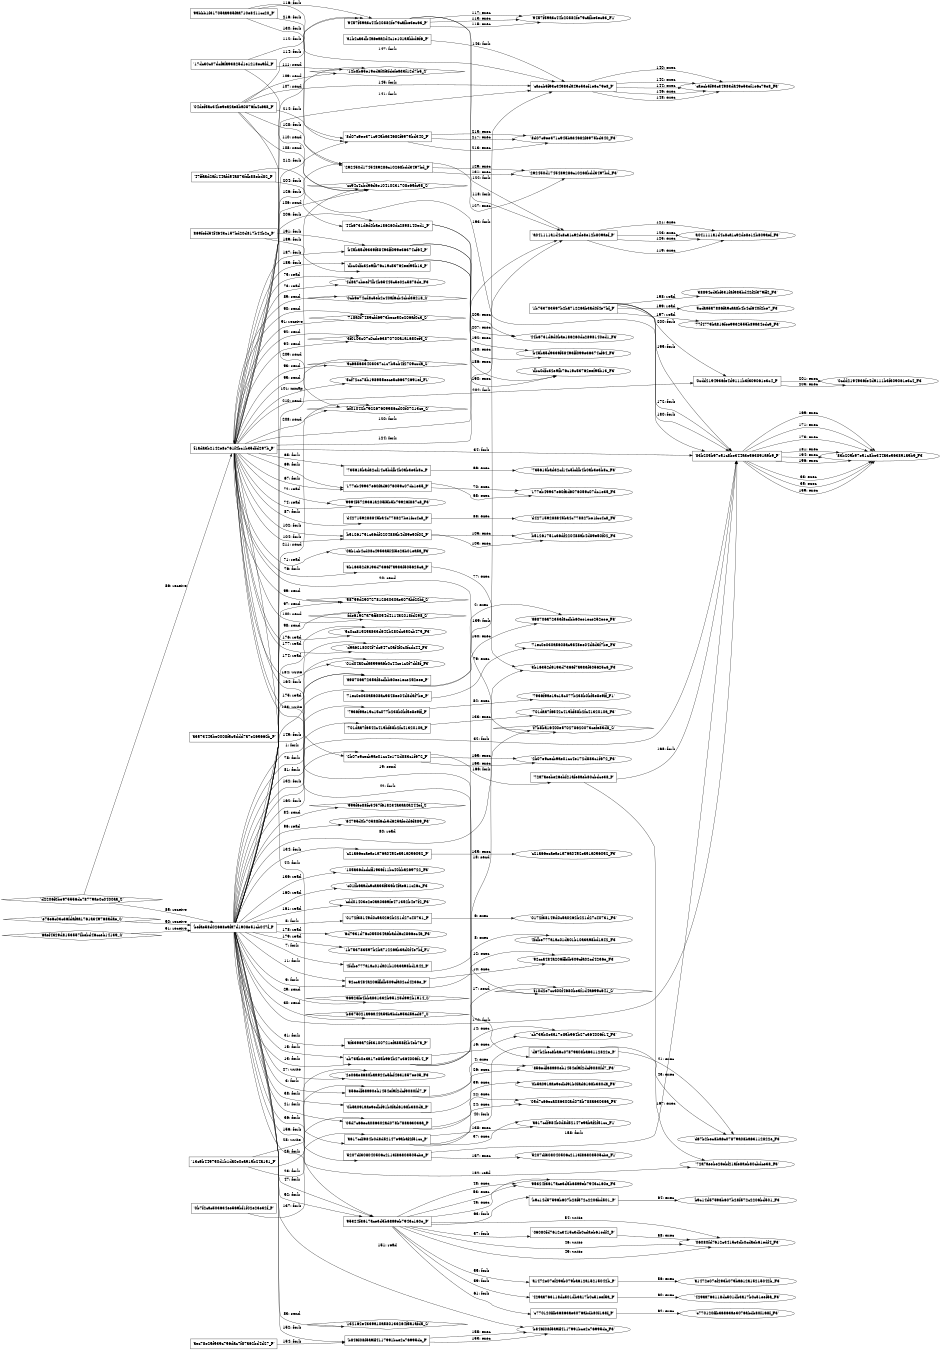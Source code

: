 digraph "D:\Learning\Paper\apt\基于CTI的攻击预警\Dataset\攻击图\ASGfromALLCTI\Microsoft Patch Tuesday - September 2017.dot" {
rankdir="LR"
size="9"
fixedsize="false"
splines="true"
nodesep=0.3
ranksep=0
fontsize=10
overlap="scalexy"
engine= "neato"
	"'befae58d02668e9fa7d1908e51cb047f_P'" [node_type=Process shape=box]
	"'a98706a72353f8cdbb60ee1ece252eee_P'" [node_type=Process shape=box]
	"'befae58d02668e9fa7d1908e51cb047f_P'" -> "'a98706a72353f8cdbb60ee1ece252eee_P'" [label="1: fork"]
	"'a98706a72353f8cdbb60ee1ece252eee_P'" [node_type=Process shape=box]
	"'a98706a72353f8cdbb60ee1ece252eee_F3'" [node_type=File shape=ellipse]
	"'a98706a72353f8cdbb60ee1ece252eee_P'" -> "'a98706a72353f8cdbb60ee1ece252eee_F3'" [label="2: exec"]
	"'befae58d02668e9fa7d1908e51cb047f_P'" [node_type=Process shape=box]
	"'856edf68a90eb1454ef9f2dcf9080fd7_P'" [node_type=Process shape=box]
	"'befae58d02668e9fa7d1908e51cb047f_P'" -> "'856edf68a90eb1454ef9f2dcf9080fd7_P'" [label="3: fork"]
	"'856edf68a90eb1454ef9f2dcf9080fd7_P'" [node_type=Process shape=box]
	"'856edf68a90eb1454ef9f2dcf9080fd7_F3'" [node_type=File shape=ellipse]
	"'856edf68a90eb1454ef9f2dcf9080fd7_P'" -> "'856edf68a90eb1454ef9f2dcf9080fd7_F3'" [label="4: exec"]
	"'befae58d02668e9fa7d1908e51cb047f_P'" [node_type=Process shape=box]
	"'0172f38149d0c5a0262b221d27c40731_P'" [node_type=Process shape=box]
	"'befae58d02668e9fa7d1908e51cb047f_P'" -> "'0172f38149d0c5a0262b221d27c40731_P'" [label="5: fork"]
	"'0172f38149d0c5a0262b221d27c40731_P'" [node_type=Process shape=box]
	"'0172f38149d0c5a0262b221d27c40731_F3'" [node_type=File shape=ellipse]
	"'0172f38149d0c5a0262b221d27c40731_P'" -> "'0172f38149d0c5a0262b221d27c40731_F3'" [label="6: exec"]
	"'befae58d02668e9fa7d1908e51cb047f_P'" [node_type=Process shape=box]
	"'4fdbe777a1ac01da01b10a3a98bd1a42_P'" [node_type=Process shape=box]
	"'befae58d02668e9fa7d1908e51cb047f_P'" -> "'4fdbe777a1ac01da01b10a3a98bd1a42_P'" [label="7: fork"]
	"'4fdbe777a1ac01da01b10a3a98bd1a42_P'" [node_type=Process shape=box]
	"'4fdbe777a1ac01da01b10a3a98bd1a42_F3'" [node_type=File shape=ellipse]
	"'4fdbe777a1ac01da01b10a3a98bd1a42_P'" -> "'4fdbe777a1ac01da01b10a3a98bd1a42_F3'" [label="8: exec"]
	"'befae58d02668e9fa7d1908e51cb047f_P'" [node_type=Process shape=box]
	"'92cca484a206ffbfb509cfa02cd4236e_P'" [node_type=Process shape=box]
	"'befae58d02668e9fa7d1908e51cb047f_P'" -> "'92cca484a206ffbfb509cfa02cd4236e_P'" [label="9: fork"]
	"'92cca484a206ffbfb509cfa02cd4236e_P'" [node_type=Process shape=box]
	"'92cca484a206ffbfb509cfa02cd4236e_F3'" [node_type=File shape=ellipse]
	"'92cca484a206ffbfb509cfa02cd4236e_P'" -> "'92cca484a206ffbfb509cfa02cd4236e_F3'" [label="10: exec"]
	"'befae58d02668e9fa7d1908e51cb047f_P'" [node_type=Process shape=box]
	"'92cca484a206ffbfb509cfa02cd4236e_P'" [node_type=Process shape=box]
	"'befae58d02668e9fa7d1908e51cb047f_P'" -> "'92cca484a206ffbfb509cfa02cd4236e_P'" [label="11: fork"]
	"'92cca484a206ffbfb509cfa02cd4236e_P'" [node_type=Process shape=box]
	"'92cca484a206ffbfb509cfa02cd4236e_F3'" [node_type=File shape=ellipse]
	"'92cca484a206ffbfb509cfa02cd4236e_P'" -> "'92cca484a206ffbfb509cfa02cd4236e_F3'" [label="12: exec"]
	"'befae58d02668e9fa7d1908e51cb047f_P'" [node_type=Process shape=box]
	"'cb735b0e3a17e85b964b27c364006f14_P'" [node_type=Process shape=box]
	"'befae58d02668e9fa7d1908e51cb047f_P'" -> "'cb735b0e3a17e85b964b27c364006f14_P'" [label="13: fork"]
	"'cb735b0e3a17e85b964b27c364006f14_P'" [node_type=Process shape=box]
	"'cb735b0e3a17e85b964b27c364006f14_F3'" [node_type=File shape=ellipse]
	"'cb735b0e3a17e85b964b27c364006f14_P'" -> "'cb735b0e3a17e85b964b27c364006f14_F3'" [label="14: exec"]
	"'befae58d02668e9fa7d1908e51cb047f_P'" [node_type=Process shape=box]
	"'cb735b0e3a17e85b964b27c364006f14_P'" [node_type=Process shape=box]
	"'befae58d02668e9fa7d1908e51cb047f_P'" -> "'cb735b0e3a17e85b964b27c364006f14_P'" [label="15: fork"]
	"'cb735b0e3a17e85b964b27c364006f14_P'" [node_type=Process shape=box]
	"'cb735b0e3a17e85b964b27c364006f14_F3'" [node_type=File shape=ellipse]
	"'cb735b0e3a17e85b964b27c364006f14_P'" -> "'cb735b0e3a17e85b964b27c364006f14_F3'" [label="16: exec"]
	"'f10d2e7cc300f4680be3f1d4a699c641_S'" [node_type=Socket shape=diamond]
	"'cb735b0e3a17e85b964b27c364006f14_P'" [node_type=Process shape=box]
	"'cb735b0e3a17e85b964b27c364006f14_P'" -> "'f10d2e7cc300f4680be3f1d4a699c641_S'" [label="17: send"]
	"'f7b8ba16400e570278620073cefe83d8_S'" [node_type=Socket shape=diamond]
	"'cb735b0e3a17e85b964b27c364006f14_P'" [node_type=Process shape=box]
	"'cb735b0e3a17e85b964b27c364006f14_P'" -> "'f7b8ba16400e570278620073cefe83d8_S'" [label="18: send"]
	"'f10d2e7cc300f4680be3f1d4a699c641_S'" [node_type=Socket shape=diamond]
	"'f1ada3b2142e8e761f4bc1b35dfd297b_P'" [node_type=Process shape=box]
	"'f1ada3b2142e8e761f4bc1b35dfd297b_P'" -> "'f10d2e7cc300f4680be3f1d4a699c641_S'" [label="19: send"]
	"'f7b8ba16400e570278620073cefe83d8_S'" [node_type=Socket shape=diamond]
	"'f1ada3b2142e8e761f4bc1b35dfd297b_P'" [node_type=Process shape=box]
	"'f1ada3b2142e8e761f4bc1b35dfd297b_P'" -> "'f7b8ba16400e570278620073cefe83d8_S'" [label="20: send"]
	"'befae58d02668e9fa7d1908e51cb047f_P'" [node_type=Process shape=box]
	"'05d7c66eca086302ad078b788a63036a_P'" [node_type=Process shape=box]
	"'befae58d02668e9fa7d1908e51cb047f_P'" -> "'05d7c66eca086302ad078b788a63036a_P'" [label="21: fork"]
	"'05d7c66eca086302ad078b788a63036a_P'" [node_type=Process shape=box]
	"'05d7c66eca086302ad078b788a63036a_F3'" [node_type=File shape=ellipse]
	"'05d7c66eca086302ad078b788a63036a_P'" -> "'05d7c66eca086302ad078b788a63036a_F3'" [label="22: exec"]
	"'13c9b449750d1b1da0e0ea915b24a151_P'" [node_type=Process shape=box]
	"'05d7c66eca086302ad078b788a63036a_P'" [node_type=Process shape=box]
	"'13c9b449750d1b1da0e0ea915b24a151_P'" -> "'05d7c66eca086302ad078b788a63036a_P'" [label="23: fork"]
	"'05d7c66eca086302ad078b788a63036a_P'" [node_type=Process shape=box]
	"'05d7c66eca086302ad078b788a63036a_F3'" [node_type=File shape=ellipse]
	"'05d7c66eca086302ad078b788a63036a_P'" -> "'05d7c66eca086302ad078b788a63036a_F3'" [label="24: exec"]
	"'13c9b449750d1b1da0e0ea915b24a151_P'" [node_type=Process shape=box]
	"'856edf68a90eb1454ef9f2dcf9080fd7_P'" [node_type=Process shape=box]
	"'13c9b449750d1b1da0e0ea915b24a151_P'" -> "'856edf68a90eb1454ef9f2dcf9080fd7_P'" [label="25: fork"]
	"'856edf68a90eb1454ef9f2dcf9080fd7_P'" [node_type=Process shape=box]
	"'856edf68a90eb1454ef9f2dcf9080fd7_F3'" [node_type=File shape=ellipse]
	"'856edf68a90eb1454ef9f2dcf9080fd7_P'" -> "'856edf68a90eb1454ef9f2dcf9080fd7_F3'" [label="26: exec"]
	"'2e06ae8680baa924c5fcf4631857ee05_F3'" [node_type=file shape=ellipse]
	"'befae58d02668e9fa7d1908e51cb047f_P'" [node_type=Process shape=box]
	"'befae58d02668e9fa7d1908e51cb047f_P'" -> "'2e06ae8680baa924c5fcf4631857ee05_F3'" [label="27: write"]
	"'2e06ae8680baa924c5fcf4631857ee05_F3'" [node_type=file shape=ellipse]
	"'13c9b449750d1b1da0e0ea915b24a151_P'" [node_type=Process shape=box]
	"'13c9b449750d1b1da0e0ea915b24a151_P'" -> "'2e06ae8680baa924c5fcf4631857ee05_F3'" [label="28: write"]
	"'96923fe4bba831332b95125d992b1914_S'" [node_type=Socket shape=diamond]
	"'befae58d02668e9fa7d1908e51cb047f_P'" [node_type=Process shape=box]
	"'befae58d02668e9fa7d1908e51cb047f_P'" -> "'96923fe4bba831332b95125d992b1914_S'" [label="29: send"]
	"'b8375021a96a44a59b9bdc953d5acd87_S'" [node_type=Socket shape=diamond]
	"'befae58d02668e9fa7d1908e51cb047f_P'" [node_type=Process shape=box]
	"'befae58d02668e9fa7d1908e51cb047f_P'" -> "'b8375021a96a44a59b9bdc953d5acd87_S'" [label="30: send"]
	"'befae58d02668e9fa7d1908e51cb047f_P'" [node_type=Process shape=box]
	"'af3396a72f33100721efa858f2b4eb7a_P'" [node_type=Process shape=box]
	"'befae58d02668e9fa7d1908e51cb047f_P'" -> "'af3396a72f33100721efa858f2b4eb7a_P'" [label="31: fork"]
	"'befae58d02668e9fa7d1908e51cb047f_P'" [node_type=Process shape=box]
	"'83b205b97e51c8be344a3e563891a9b9_P'" [node_type=Process shape=box]
	"'befae58d02668e9fa7d1908e51cb047f_P'" -> "'83b205b97e51c8be344a3e563891a9b9_P'" [label="32: fork"]
	"'83b205b97e51c8be344a3e563891a9b9_P'" [node_type=Process shape=box]
	"'83b205b97e51c8be344a3e563891a9b9_F3'" [node_type=File shape=ellipse]
	"'83b205b97e51c8be344a3e563891a9b9_P'" -> "'83b205b97e51c8be344a3e563891a9b9_F3'" [label="33: exec"]
	"'f1ada3b2142e8e761f4bc1b35dfd297b_P'" [node_type=Process shape=box]
	"'83b205b97e51c8be344a3e563891a9b9_P'" [node_type=Process shape=box]
	"'f1ada3b2142e8e761f4bc1b35dfd297b_P'" -> "'83b205b97e51c8be344a3e563891a9b9_P'" [label="34: fork"]
	"'83b205b97e51c8be344a3e563891a9b9_P'" [node_type=Process shape=box]
	"'83b205b97e51c8be344a3e563891a9b9_F3'" [node_type=File shape=ellipse]
	"'83b205b97e51c8be344a3e563891a9b9_P'" -> "'83b205b97e51c8be344a3e563891a9b9_F3'" [label="35: exec"]
	"'befae58d02668e9fa7d1908e51cb047f_P'" [node_type=Process shape=box]
	"'a617cdf984b0d8d52147e9abaf2f51cc_P'" [node_type=Process shape=box]
	"'befae58d02668e9fa7d1908e51cb047f_P'" -> "'a617cdf984b0d8d52147e9abaf2f51cc_P'" [label="36: fork"]
	"'a617cdf984b0d8d52147e9abaf2f51cc_P'" [node_type=Process shape=box]
	"'a617cdf984b0d8d52147e9abaf2f51cc_F1'" [node_type=File shape=ellipse]
	"'a617cdf984b0d8d52147e9abaf2f51cc_P'" -> "'a617cdf984b0d8d52147e9abaf2f51cc_F1'" [label="37: exec"]
	"'befae58d02668e9fa7d1908e51cb047f_P'" [node_type=Process shape=box]
	"'0b5a091aae9edbf91b0fad6168b380da_P'" [node_type=Process shape=box]
	"'befae58d02668e9fa7d1908e51cb047f_P'" -> "'0b5a091aae9edbf91b0fad6168b380da_P'" [label="38: fork"]
	"'0b5a091aae9edbf91b0fad6168b380da_P'" [node_type=Process shape=box]
	"'0b5a091aae9edbf91b0fad6168b380da_F3'" [node_type=File shape=ellipse]
	"'0b5a091aae9edbf91b0fad6168b380da_P'" -> "'0b5a091aae9edbf91b0fad6168b380da_F3'" [label="39: exec"]
	"'a617cdf984b0d8d52147e9abaf2f51cc_P'" [node_type=Process shape=box]
	"'d67b2bec8ba6c07879a08ba63112822e_P'" [node_type=Process shape=box]
	"'a617cdf984b0d8d52147e9abaf2f51cc_P'" -> "'d67b2bec8ba6c07879a08ba63112822e_P'" [label="40: fork"]
	"'d67b2bec8ba6c07879a08ba63112822e_P'" [node_type=Process shape=box]
	"'d67b2bec8ba6c07879a08ba63112822e_F3'" [node_type=File shape=ellipse]
	"'d67b2bec8ba6c07879a08ba63112822e_P'" -> "'d67b2bec8ba6c07879a08ba63112822e_F3'" [label="41: exec"]
	"'f1ada3b2142e8e761f4bc1b35dfd297b_P'" [node_type=Process shape=box]
	"'d67b2bec8ba6c07879a08ba63112822e_P'" [node_type=Process shape=box]
	"'f1ada3b2142e8e761f4bc1b35dfd297b_P'" -> "'d67b2bec8ba6c07879a08ba63112822e_P'" [label="42: fork"]
	"'d67b2bec8ba6c07879a08ba63112822e_P'" [node_type=Process shape=box]
	"'d67b2bec8ba6c07879a08ba63112822e_F3'" [node_type=File shape=ellipse]
	"'d67b2bec8ba6c07879a08ba63112822e_P'" -> "'d67b2bec8ba6c07879a08ba63112822e_F3'" [label="43: exec"]
	"'f1ada3b2142e8e761f4bc1b35dfd297b_P'" [node_type=Process shape=box]
	"'95324f3617ace3d5b68a9eb7943c160e_P'" [node_type=Process shape=box]
	"'f1ada3b2142e8e761f4bc1b35dfd297b_P'" -> "'95324f3617ace3d5b68a9eb7943c160e_P'" [label="44: fork"]
	"'95324f3617ace3d5b68a9eb7943c160e_P'" [node_type=Process shape=box]
	"'95324f3617ace3d5b68a9eb7943c160e_F3'" [node_type=File shape=ellipse]
	"'95324f3617ace3d5b68a9eb7943c160e_P'" -> "'95324f3617ace3d5b68a9eb7943c160e_F3'" [label="45: exec"]
	"'06080fd7612c3415c3db0cdaeb61edf4_F3'" [node_type=file shape=ellipse]
	"'95324f3617ace3d5b68a9eb7943c160e_P'" [node_type=Process shape=box]
	"'95324f3617ace3d5b68a9eb7943c160e_P'" -> "'06080fd7612c3415c3db0cdaeb61edf4_F3'" [label="46: write"]
	"'befae58d02668e9fa7d1908e51cb047f_P'" [node_type=Process shape=box]
	"'95324f3617ace3d5b68a9eb7943c160e_P'" [node_type=Process shape=box]
	"'befae58d02668e9fa7d1908e51cb047f_P'" -> "'95324f3617ace3d5b68a9eb7943c160e_P'" [label="47: fork"]
	"'95324f3617ace3d5b68a9eb7943c160e_P'" [node_type=Process shape=box]
	"'95324f3617ace3d5b68a9eb7943c160e_F3'" [node_type=File shape=ellipse]
	"'95324f3617ace3d5b68a9eb7943c160e_P'" -> "'95324f3617ace3d5b68a9eb7943c160e_F3'" [label="48: exec"]
	"'06080fd7612c3415c3db0cdaeb61edf4_F3'" [node_type=file shape=ellipse]
	"'95324f3617ace3d5b68a9eb7943c160e_P'" [node_type=Process shape=box]
	"'95324f3617ace3d5b68a9eb7943c160e_P'" -> "'06080fd7612c3415c3db0cdaeb61edf4_F3'" [label="49: write"]
	"'befae58d02668e9fa7d1908e51cb047f_P'" [node_type=Process shape=box]
	"'e76e6c03c36fdafaa1761a349768adae_S'" [node_type=Socket shape=diamond]
	"'e76e6c03c36fdafaa1761a349768adae_S'" -> "'befae58d02668e9fa7d1908e51cb047f_P'" [label="50: receive"]
	"'befae58d02668e9fa7d1908e51cb047f_P'" [node_type=Process shape=box]
	"'6aef4329d8153557fbebd46cceb14139_S'" [node_type=Socket shape=diamond]
	"'6aef4329d8153557fbebd46cceb14139_S'" -> "'befae58d02668e9fa7d1908e51cb047f_P'" [label="51: receive"]
	"'befae58d02668e9fa7d1908e51cb047f_P'" [node_type=Process shape=box]
	"'95324f3617ace3d5b68a9eb7943c160e_P'" [node_type=Process shape=box]
	"'befae58d02668e9fa7d1908e51cb047f_P'" -> "'95324f3617ace3d5b68a9eb7943c160e_P'" [label="52: fork"]
	"'95324f3617ace3d5b68a9eb7943c160e_P'" [node_type=Process shape=box]
	"'95324f3617ace3d5b68a9eb7943c160e_F3'" [node_type=File shape=ellipse]
	"'95324f3617ace3d5b68a9eb7943c160e_P'" -> "'95324f3617ace3d5b68a9eb7943c160e_F3'" [label="53: exec"]
	"'06080fd7612c3415c3db0cdaeb61edf4_F3'" [node_type=file shape=ellipse]
	"'95324f3617ace3d5b68a9eb7943c160e_P'" [node_type=Process shape=box]
	"'95324f3617ace3d5b68a9eb7943c160e_P'" -> "'06080fd7612c3415c3db0cdaeb61edf4_F3'" [label="54: write"]
	"'95324f3617ace3d5b68a9eb7943c160e_P'" [node_type=Process shape=box]
	"'a1472e07ef293b079ba612a15215042b_P'" [node_type=Process shape=box]
	"'95324f3617ace3d5b68a9eb7943c160e_P'" -> "'a1472e07ef293b079ba612a15215042b_P'" [label="55: fork"]
	"'a1472e07ef293b079ba612a15215042b_P'" [node_type=Process shape=box]
	"'a1472e07ef293b079ba612a15215042b_F3'" [node_type=File shape=ellipse]
	"'a1472e07ef293b079ba612a15215042b_P'" -> "'a1472e07ef293b079ba612a15215042b_F3'" [label="56: exec"]
	"'95324f3617ace3d5b68a9eb7943c160e_P'" [node_type=Process shape=box]
	"'06080fd7612c3415c3db0cdaeb61edf4_P'" [node_type=Process shape=box]
	"'95324f3617ace3d5b68a9eb7943c160e_P'" -> "'06080fd7612c3415c3db0cdaeb61edf4_P'" [label="57: fork"]
	"'06080fd7612c3415c3db0cdaeb61edf4_P'" [node_type=Process shape=box]
	"'06080fd7612c3415c3db0cdaeb61edf4_F3'" [node_type=File shape=ellipse]
	"'06080fd7612c3415c3db0cdaeb61edf4_P'" -> "'06080fd7612c3415c3db0cdaeb61edf4_F3'" [label="58: exec"]
	"'95324f3617ace3d5b68a9eb7943c160e_P'" [node_type=Process shape=box]
	"'429aa763118dc501db3a17b0c51eef5a_P'" [node_type=Process shape=box]
	"'95324f3617ace3d5b68a9eb7943c160e_P'" -> "'429aa763118dc501db3a17b0c51eef5a_P'" [label="59: fork"]
	"'429aa763118dc501db3a17b0c51eef5a_P'" [node_type=Process shape=box]
	"'429aa763118dc501db3a17b0c51eef5a_F3'" [node_type=File shape=ellipse]
	"'429aa763118dc501db3a17b0c51eef5a_P'" -> "'429aa763118dc501db3a17b0c51eef5a_F3'" [label="60: exec"]
	"'95324f3617ace3d5b68a9eb7943c160e_P'" [node_type=Process shape=box]
	"'c770120ffb36863ae3076abdb80f168f_P'" [node_type=Process shape=box]
	"'95324f3617ace3d5b68a9eb7943c160e_P'" -> "'c770120ffb36863ae3076abdb80f168f_P'" [label="61: fork"]
	"'c770120ffb36863ae3076abdb80f168f_P'" [node_type=Process shape=box]
	"'c770120ffb36863ae3076abdb80f168f_F3'" [node_type=File shape=ellipse]
	"'c770120ffb36863ae3076abdb80f168f_P'" -> "'c770120ffb36863ae3076abdb80f168f_F3'" [label="62: exec"]
	"'95324f3617ace3d5b68a9eb7943c160e_P'" [node_type=Process shape=box]
	"'b9c14d57596b607b28f572c2206bd501_P'" [node_type=Process shape=box]
	"'95324f3617ace3d5b68a9eb7943c160e_P'" -> "'b9c14d57596b607b28f572c2206bd501_P'" [label="63: fork"]
	"'b9c14d57596b607b28f572c2206bd501_P'" [node_type=Process shape=box]
	"'b9c14d57596b607b28f572c2206bd501_F3'" [node_type=File shape=ellipse]
	"'b9c14d57596b607b28f572c2206bd501_P'" -> "'b9c14d57596b607b28f572c2206bd501_F3'" [label="64: exec"]
	"'f1ada3b2142e8e761f4bc1b35dfd297b_P'" [node_type=Process shape=box]
	"'735615bad32cf14c5bdfb4b0ab3e3b8c_P'" [node_type=Process shape=box]
	"'f1ada3b2142e8e761f4bc1b35dfd297b_P'" -> "'735615bad32cf14c5bdfb4b0ab3e3b8c_P'" [label="65: fork"]
	"'735615bad32cf14c5bdfb4b0ab3e3b8c_P'" [node_type=Process shape=box]
	"'735615bad32cf14c5bdfb4b0ab3e3b8c_F3'" [node_type=File shape=ellipse]
	"'735615bad32cf14c5bdfb4b0ab3e3b8c_P'" -> "'735615bad32cf14c5bdfb4b0ab3e3b8c_F3'" [label="66: exec"]
	"'f1ada3b2142e8e761f4bc1b35dfd297b_P'" [node_type=Process shape=box]
	"'177eb49937e60fad6076059c07dc1e35_P'" [node_type=Process shape=box]
	"'f1ada3b2142e8e761f4bc1b35dfd297b_P'" -> "'177eb49937e60fad6076059c07dc1e35_P'" [label="67: fork"]
	"'177eb49937e60fad6076059c07dc1e35_P'" [node_type=Process shape=box]
	"'177eb49937e60fad6076059c07dc1e35_F3'" [node_type=File shape=ellipse]
	"'177eb49937e60fad6076059c07dc1e35_P'" -> "'177eb49937e60fad6076059c07dc1e35_F3'" [label="68: exec"]
	"'f1ada3b2142e8e761f4bc1b35dfd297b_P'" [node_type=Process shape=box]
	"'177eb49937e60fad6076059c07dc1e35_P'" [node_type=Process shape=box]
	"'f1ada3b2142e8e761f4bc1b35dfd297b_P'" -> "'177eb49937e60fad6076059c07dc1e35_P'" [label="69: fork"]
	"'177eb49937e60fad6076059c07dc1e35_P'" [node_type=Process shape=box]
	"'177eb49937e60fad6076059c07dc1e35_F3'" [node_type=File shape=ellipse]
	"'177eb49937e60fad6076059c07dc1e35_P'" -> "'177eb49937e60fad6076059c07dc1e35_F3'" [label="70: exec"]
	"'0ab1cb4cd08c4953a5f4f5e26b01ea5a_F3'" [node_type=file shape=ellipse]
	"'f1ada3b2142e8e761f4bc1b35dfd297b_P'" [node_type=Process shape=box]
	"'f1ada3b2142e8e761f4bc1b35dfd297b_P'" -> "'0ab1cb4cd08c4953a5f4f5e26b01ea5a_F3'" [label="71: read"]
	"'9994f5729361a205f5b5b79926f887c8_F3'" [node_type=file shape=ellipse]
	"'f1ada3b2142e8e761f4bc1b35dfd297b_P'" [node_type=Process shape=box]
	"'f1ada3b2142e8e761f4bc1b35dfd297b_P'" -> "'9994f5729361a205f5b5b79926f887c8_F3'" [label="72: read"]
	"'4d8a7cbeef7fb4b65445c5e02c5878de_F3'" [node_type=file shape=ellipse]
	"'f1ada3b2142e8e761f4bc1b35dfd297b_P'" [node_type=Process shape=box]
	"'f1ada3b2142e8e761f4bc1b35dfd297b_P'" -> "'4d8a7cbeef7fb4b65445c5e02c5878de_F3'" [label="73: read"]
	"'9994f5729361a205f5b5b79926f887c8_F3'" [node_type=file shape=ellipse]
	"'f1ada3b2142e8e761f4bc1b35dfd297b_P'" [node_type=Process shape=box]
	"'f1ada3b2142e8e761f4bc1b35dfd297b_P'" -> "'9994f5729361a205f5b5b79926f887c8_F3'" [label="74: read"]
	"'4d8a7cbeef7fb4b65445c5e02c5878de_F3'" [node_type=file shape=ellipse]
	"'f1ada3b2142e8e761f4bc1b35dfd297b_P'" [node_type=Process shape=box]
	"'f1ada3b2142e8e761f4bc1b35dfd297b_P'" -> "'4d8a7cbeef7fb4b65445c5e02c5878de_F3'" [label="75: read"]
	"'f1ada3b2142e8e761f4bc1b35dfd297b_P'" [node_type=Process shape=box]
	"'3b16352d9193d7366f7a983f505625c6_P'" [node_type=Process shape=box]
	"'f1ada3b2142e8e761f4bc1b35dfd297b_P'" -> "'3b16352d9193d7366f7a983f505625c6_P'" [label="76: fork"]
	"'3b16352d9193d7366f7a983f505625c6_P'" [node_type=Process shape=box]
	"'3b16352d9193d7366f7a983f505625c6_F3'" [node_type=File shape=ellipse]
	"'3b16352d9193d7366f7a983f505625c6_P'" -> "'3b16352d9193d7366f7a983f505625c6_F3'" [label="77: exec"]
	"'befae58d02668e9fa7d1908e51cb047f_P'" [node_type=Process shape=box]
	"'71ec0e030a5608ac9848ee04d8d3f7be_P'" [node_type=Process shape=box]
	"'befae58d02668e9fa7d1908e51cb047f_P'" -> "'71ec0e030a5608ac9848ee04d8d3f7be_P'" [label="78: fork"]
	"'71ec0e030a5608ac9848ee04d8d3f7be_P'" [node_type=Process shape=box]
	"'71ec0e030a5608ac9848ee04d8d3f7be_F3'" [node_type=File shape=ellipse]
	"'71ec0e030a5608ac9848ee04d8d3f7be_P'" -> "'71ec0e030a5608ac9848ee04d8d3f7be_F3'" [label="79: exec"]
	"'3b16352d9193d7366f7a983f505625c6_F3'" [node_type=file shape=ellipse]
	"'befae58d02668e9fa7d1908e51cb047f_P'" [node_type=Process shape=box]
	"'befae58d02668e9fa7d1908e51cb047f_P'" -> "'3b16352d9193d7366f7a983f505625c6_F3'" [label="80: read"]
	"'befae58d02668e9fa7d1908e51cb047f_P'" [node_type=Process shape=box]
	"'7936f9ae19c15c077b238b0bf5e8e9ff_P'" [node_type=Process shape=box]
	"'befae58d02668e9fa7d1908e51cb047f_P'" -> "'7936f9ae19c15c077b238b0bf5e8e9ff_P'" [label="81: fork"]
	"'7936f9ae19c15c077b238b0bf5e8e9ff_P'" [node_type=Process shape=box]
	"'7936f9ae19c15c077b238b0bf5e8e9ff_F1'" [node_type=File shape=ellipse]
	"'7936f9ae19c15c077b238b0bf5e8e9ff_P'" -> "'7936f9ae19c15c077b238b0bf5e8e9ff_F1'" [label="82: exec"]
	"'132162e4339a10a580133264f5a1afd5_S'" [node_type=Socket shape=diamond]
	"'befae58d02668e9fa7d1908e51cb047f_P'" [node_type=Process shape=box]
	"'befae58d02668e9fa7d1908e51cb047f_P'" -> "'132162e4339a10a580133264f5a1afd5_S'" [label="83: send"]
	"'999f6e88fc5457f618234a3aa0a244ef_S'" [node_type=Socket shape=diamond]
	"'befae58d02668e9fa7d1908e51cb047f_P'" [node_type=Process shape=box]
	"'befae58d02668e9fa7d1908e51cb047f_P'" -> "'999f6e88fc5457f618234a3aa0a244ef_S'" [label="84: send"]
	"'befae58d02668e9fa7d1908e51cb047f_P'" [node_type=Process shape=box]
	"'d2206f0be975556dc78779ae0c0400aa_S'" [node_type=Socket shape=diamond]
	"'d2206f0be975556dc78779ae0c0400aa_S'" -> "'befae58d02668e9fa7d1908e51cb047f_P'" [label="85: receive"]
	"'f1ada3b2142e8e761f4bc1b35dfd297b_P'" [node_type=Process shape=box]
	"'d2206f0be975556dc78779ae0c0400aa_S'" [node_type=Socket shape=diamond]
	"'d2206f0be975556dc78779ae0c0400aa_S'" -> "'f1ada3b2142e8e761f4bc1b35dfd297b_P'" [label="86: receive"]
	"'f1ada3b2142e8e761f4bc1b35dfd297b_P'" [node_type=Process shape=box]
	"'d427159288845ba4c778827be1fcc4c8_P'" [node_type=Process shape=box]
	"'f1ada3b2142e8e761f4bc1b35dfd297b_P'" -> "'d427159288845ba4c778827be1fcc4c8_P'" [label="87: fork"]
	"'d427159288845ba4c778827be1fcc4c8_P'" [node_type=Process shape=box]
	"'d427159288845ba4c778827be1fcc4c8_F3'" [node_type=File shape=ellipse]
	"'d427159288845ba4c778827be1fcc4c8_P'" -> "'d427159288845ba4c778827be1fcc4c8_F3'" [label="88: exec"]
	"'0cb6e74cd8c5eb2c40af6cb4cbd36218_S'" [node_type=Socket shape=diamond]
	"'f1ada3b2142e8e761f4bc1b35dfd297b_P'" [node_type=Process shape=box]
	"'f1ada3b2142e8e761f4bc1b35dfd297b_P'" -> "'0cb6e74cd8c5eb2c40af6cb4cbd36218_S'" [label="89: send"]
	"'718a0f7489cfd6973bece50e206af0c3_S'" [node_type=Socket shape=diamond]
	"'f1ada3b2142e8e761f4bc1b35dfd297b_P'" [node_type=Process shape=box]
	"'f1ada3b2142e8e761f4bc1b35dfd297b_P'" -> "'718a0f7489cfd6973bece50e206af0c3_S'" [label="90: send"]
	"'718a0f7489cfd6973bece50e206af0c3_S'" -> "'f1ada3b2142e8e761f4bc1b35dfd297b_P'" [label="91: receive"]
	"'3f0103c07c0cde63870700a1a1680ef3_S'" [node_type=Socket shape=diamond]
	"'f1ada3b2142e8e761f4bc1b35dfd297b_P'" [node_type=Process shape=box]
	"'f1ada3b2142e8e761f4bc1b35dfd297b_P'" -> "'3f0103c07c0cde63870700a1a1680ef3_S'" [label="92: send"]
	"'9c668683408037c1c7b5cb4f2709ccda_S'" [node_type=Socket shape=diamond]
	"'f1ada3b2142e8e761f4bc1b35dfd297b_P'" [node_type=Process shape=box]
	"'f1ada3b2142e8e761f4bc1b35dfd297b_P'" -> "'9c668683408037c1c7b5cb4f2709ccda_S'" [label="93: send"]
	"'3f0103c07c0cde63870700a1a1680ef3_S'" [node_type=Socket shape=diamond]
	"'f1ada3b2142e8e761f4bc1b35dfd297b_P'" [node_type=Process shape=box]
	"'f1ada3b2142e8e761f4bc1b35dfd297b_P'" -> "'3f0103c07c0cde63870700a1a1680ef3_S'" [label="94: send"]
	"'9c668683408037c1c7b5cb4f2709ccda_S'" [node_type=Socket shape=diamond]
	"'f1ada3b2142e8e761f4bc1b35dfd297b_P'" [node_type=Process shape=box]
	"'f1ada3b2142e8e761f4bc1b35dfd297b_P'" -> "'9c668683408037c1c7b5cb4f2709ccda_S'" [label="95: send"]
	"'64795d0b70588f6cb5d625afedd6f889_F3'" [node_type=file shape=ellipse]
	"'befae58d02668e9fa7d1908e51cb047f_P'" [node_type=Process shape=box]
	"'befae58d02668e9fa7d1908e51cb047f_P'" -> "'64795d0b70588f6cb5d625afedd6f889_F3'" [label="96: read"]
	"'58759d29072781283030ae307abf20bf_S'" [node_type=Socket shape=diamond]
	"'befae58d02668e9fa7d1908e51cb047f_P'" [node_type=Process shape=box]
	"'befae58d02668e9fa7d1908e51cb047f_P'" -> "'58759d29072781283030ae307abf20bf_S'" [label="97: send"]
	"'fde61927a75ff8054d411432018fd298_S'" [node_type=Socket shape=diamond]
	"'befae58d02668e9fa7d1908e51cb047f_P'" [node_type=Process shape=box]
	"'befae58d02668e9fa7d1908e51cb047f_P'" -> "'fde61927a75ff8054d411432018fd298_S'" [label="98: send"]
	"'58759d29072781283030ae307abf20bf_S'" [node_type=Socket shape=diamond]
	"'f1ada3b2142e8e761f4bc1b35dfd297b_P'" [node_type=Process shape=box]
	"'f1ada3b2142e8e761f4bc1b35dfd297b_P'" -> "'58759d29072781283030ae307abf20bf_S'" [label="99: send"]
	"'fde61927a75ff8054d411432018fd298_S'" [node_type=Socket shape=diamond]
	"'f1ada3b2142e8e761f4bc1b35dfd297b_P'" [node_type=Process shape=box]
	"'f1ada3b2142e8e761f4bc1b35dfd297b_P'" -> "'fde61927a75ff8054d411432018fd298_S'" [label="100: send"]
	"'5cf72cc78b198955eece5c66372691ef_F1'" [node_type=file shape=ellipse]
	"'f1ada3b2142e8e761f4bc1b35dfd297b_P'" [node_type=Process shape=box]
	"'f1ada3b2142e8e761f4bc1b35dfd297b_P'" -> "'5cf72cc78b198955eece5c66372691ef_F1'" [label="101: mmap"]
	"'f1ada3b2142e8e761f4bc1b35dfd297b_P'" [node_type=Process shape=box]
	"'b51261751c36df220488ab4d89e50f02_P'" [node_type=Process shape=box]
	"'f1ada3b2142e8e761f4bc1b35dfd297b_P'" -> "'b51261751c36df220488ab4d89e50f02_P'" [label="102: fork"]
	"'b51261751c36df220488ab4d89e50f02_P'" [node_type=Process shape=box]
	"'b51261751c36df220488ab4d89e50f02_F3'" [node_type=File shape=ellipse]
	"'b51261751c36df220488ab4d89e50f02_P'" -> "'b51261751c36df220488ab4d89e50f02_F3'" [label="103: exec"]
	"'f1ada3b2142e8e761f4bc1b35dfd297b_P'" [node_type=Process shape=box]
	"'b51261751c36df220488ab4d89e50f02_P'" [node_type=Process shape=box]
	"'f1ada3b2142e8e761f4bc1b35dfd297b_P'" -> "'b51261751c36df220488ab4d89e50f02_P'" [label="104: fork"]
	"'b51261751c36df220488ab4d89e50f02_P'" [node_type=Process shape=box]
	"'b51261751c36df220488ab4d89e50f02_F3'" [node_type=File shape=ellipse]
	"'b51261751c36df220488ab4d89e50f02_P'" -> "'b51261751c36df220488ab4d89e50f02_F3'" [label="105: exec"]
	"'cc94c4cbd96d6e10410231708e65fc98_S'" [node_type=Socket shape=diamond]
	"'f1ada3b2142e8e761f4bc1b35dfd297b_P'" [node_type=Process shape=box]
	"'f1ada3b2142e8e761f4bc1b35dfd297b_P'" -> "'cc94c4cbd96d6e10410231708e65fc98_S'" [label="106: send"]
	"'12b8b65e19ed6f0f3fdefea33f12d7b5_S'" [node_type=Socket shape=diamond]
	"'f1ada3b2142e8e761f4bc1b35dfd297b_P'" [node_type=Process shape=box]
	"'f1ada3b2142e8e761f4bc1b35dfd297b_P'" -> "'12b8b65e19ed6f0f3fdefea33f12d7b5_S'" [label="107: send"]
	"'cc94c4cbd96d6e10410231708e65fc98_S'" [node_type=Socket shape=diamond]
	"'04def5ac34be9ea2ae8ba0876fc4c6a8_P'" [node_type=Process shape=box]
	"'04def5ac34be9ea2ae8ba0876fc4c6a8_P'" -> "'cc94c4cbd96d6e10410231708e65fc98_S'" [label="108: send"]
	"'12b8b65e19ed6f0f3fdefea33f12d7b5_S'" [node_type=Socket shape=diamond]
	"'04def5ac34be9ea2ae8ba0876fc4c6a8_P'" [node_type=Process shape=box]
	"'04def5ac34be9ea2ae8ba0876fc4c6a8_P'" -> "'12b8b65e19ed6f0f3fdefea33f12d7b5_S'" [label="109: send"]
	"'cc94c4cbd96d6e10410231708e65fc98_S'" [node_type=Socket shape=diamond]
	"'17dc30c07dcf6fa93825d1e1218ec9fd_P'" [node_type=Process shape=box]
	"'17dc30c07dcf6fa93825d1e1218ec9fd_P'" -> "'cc94c4cbd96d6e10410231708e65fc98_S'" [label="110: send"]
	"'12b8b65e19ed6f0f3fdefea33f12d7b5_S'" [node_type=Socket shape=diamond]
	"'17dc30c07dcf6fa93825d1e1218ec9fd_P'" [node_type=Process shape=box]
	"'17dc30c07dcf6fa93825d1e1218ec9fd_P'" -> "'12b8b65e19ed6f0f3fdefea33f12d7b5_S'" [label="111: send"]
	"'17dc30c07dcf6fa93825d1e1218ec9fd_P'" [node_type=Process shape=box]
	"'9457f59a3c44b20882fe79cafbe3ec63_P'" [node_type=Process shape=box]
	"'17dc30c07dcf6fa93825d1e1218ec9fd_P'" -> "'9457f59a3c44b20882fe79cafbe3ec63_P'" [label="112: fork"]
	"'9457f59a3c44b20882fe79cafbe3ec63_P'" [node_type=Process shape=box]
	"'9457f59a3c44b20882fe79cafbe3ec63_F1'" [node_type=File shape=ellipse]
	"'9457f59a3c44b20882fe79cafbe3ec63_P'" -> "'9457f59a3c44b20882fe79cafbe3ec63_F1'" [label="113: exec"]
	"'04def5ac34be9ea2ae8ba0876fc4c6a8_P'" [node_type=Process shape=box]
	"'9457f59a3c44b20882fe79cafbe3ec63_P'" [node_type=Process shape=box]
	"'04def5ac34be9ea2ae8ba0876fc4c6a8_P'" -> "'9457f59a3c44b20882fe79cafbe3ec63_P'" [label="114: fork"]
	"'9457f59a3c44b20882fe79cafbe3ec63_P'" [node_type=Process shape=box]
	"'9457f59a3c44b20882fe79cafbe3ec63_F1'" [node_type=File shape=ellipse]
	"'9457f59a3c44b20882fe79cafbe3ec63_P'" -> "'9457f59a3c44b20882fe79cafbe3ec63_F1'" [label="115: exec"]
	"'99bbb1f31705aa985faa710e8411cc20_P'" [node_type=Process shape=box]
	"'9457f59a3c44b20882fe79cafbe3ec63_P'" [node_type=Process shape=box]
	"'99bbb1f31705aa985faa710e8411cc20_P'" -> "'9457f59a3c44b20882fe79cafbe3ec63_P'" [label="116: fork"]
	"'9457f59a3c44b20882fe79cafbe3ec63_P'" [node_type=Process shape=box]
	"'9457f59a3c44b20882fe79cafbe3ec63_F1'" [node_type=File shape=ellipse]
	"'9457f59a3c44b20882fe79cafbe3ec63_P'" -> "'9457f59a3c44b20882fe79cafbe3ec63_F1'" [label="117: exec"]
	"'9457f59a3c44b20882fe79cafbe3ec63_P'" [node_type=Process shape=box]
	"'a041111a1d4c8ca1c92de8e12b809aef_P'" [node_type=Process shape=box]
	"'9457f59a3c44b20882fe79cafbe3ec63_P'" -> "'a041111a1d4c8ca1c92de8e12b809aef_P'" [label="118: fork"]
	"'a041111a1d4c8ca1c92de8e12b809aef_P'" [node_type=Process shape=box]
	"'a041111a1d4c8ca1c92de8e12b809aef_F3'" [node_type=File shape=ellipse]
	"'a041111a1d4c8ca1c92de8e12b809aef_P'" -> "'a041111a1d4c8ca1c92de8e12b809aef_F3'" [label="119: exec"]
	"'f1ada3b2142e8e761f4bc1b35dfd297b_P'" [node_type=Process shape=box]
	"'a041111a1d4c8ca1c92de8e12b809aef_P'" [node_type=Process shape=box]
	"'f1ada3b2142e8e761f4bc1b35dfd297b_P'" -> "'a041111a1d4c8ca1c92de8e12b809aef_P'" [label="120: fork"]
	"'a041111a1d4c8ca1c92de8e12b809aef_P'" [node_type=Process shape=box]
	"'a041111a1d4c8ca1c92de8e12b809aef_F3'" [node_type=File shape=ellipse]
	"'a041111a1d4c8ca1c92de8e12b809aef_P'" -> "'a041111a1d4c8ca1c92de8e12b809aef_F3'" [label="121: exec"]
	"'9457f59a3c44b20882fe79cafbe3ec63_P'" [node_type=Process shape=box]
	"'a041111a1d4c8ca1c92de8e12b809aef_P'" [node_type=Process shape=box]
	"'9457f59a3c44b20882fe79cafbe3ec63_P'" -> "'a041111a1d4c8ca1c92de8e12b809aef_P'" [label="122: fork"]
	"'a041111a1d4c8ca1c92de8e12b809aef_P'" [node_type=Process shape=box]
	"'a041111a1d4c8ca1c92de8e12b809aef_F3'" [node_type=File shape=ellipse]
	"'a041111a1d4c8ca1c92de8e12b809aef_P'" -> "'a041111a1d4c8ca1c92de8e12b809aef_F3'" [label="123: exec"]
	"'f1ada3b2142e8e761f4bc1b35dfd297b_P'" [node_type=Process shape=box]
	"'a041111a1d4c8ca1c92de8e12b809aef_P'" [node_type=Process shape=box]
	"'f1ada3b2142e8e761f4bc1b35dfd297b_P'" -> "'a041111a1d4c8ca1c92de8e12b809aef_P'" [label="124: fork"]
	"'a041111a1d4c8ca1c92de8e12b809aef_P'" [node_type=Process shape=box]
	"'a041111a1d4c8ca1c92de8e12b809aef_F3'" [node_type=File shape=ellipse]
	"'a041111a1d4c8ca1c92de8e12b809aef_P'" -> "'a041111a1d4c8ca1c92de8e12b809aef_F3'" [label="125: exec"]
	"'f1ada3b2142e8e761f4bc1b35dfd297b_P'" [node_type=Process shape=box]
	"'292450d1745489286c10268bdd3497bd_P'" [node_type=Process shape=box]
	"'f1ada3b2142e8e761f4bc1b35dfd297b_P'" -> "'292450d1745489286c10268bdd3497bd_P'" [label="126: fork"]
	"'292450d1745489286c10268bdd3497bd_P'" [node_type=Process shape=box]
	"'292450d1745489286c10268bdd3497bd_F3'" [node_type=File shape=ellipse]
	"'292450d1745489286c10268bdd3497bd_P'" -> "'292450d1745489286c10268bdd3497bd_F3'" [label="127: exec"]
	"'04def5ac34be9ea2ae8ba0876fc4c6a8_P'" [node_type=Process shape=box]
	"'292450d1745489286c10268bdd3497bd_P'" [node_type=Process shape=box]
	"'04def5ac34be9ea2ae8ba0876fc4c6a8_P'" -> "'292450d1745489286c10268bdd3497bd_P'" [label="128: fork"]
	"'292450d1745489286c10268bdd3497bd_P'" [node_type=Process shape=box]
	"'292450d1745489286c10268bdd3497bd_F3'" [node_type=File shape=ellipse]
	"'292450d1745489286c10268bdd3497bd_P'" -> "'292450d1745489286c10268bdd3497bd_F3'" [label="129: exec"]
	"'99bbb1f31705aa985faa710e8411cc20_P'" [node_type=Process shape=box]
	"'292450d1745489286c10268bdd3497bd_P'" [node_type=Process shape=box]
	"'99bbb1f31705aa985faa710e8411cc20_P'" -> "'292450d1745489286c10268bdd3497bd_P'" [label="130: fork"]
	"'292450d1745489286c10268bdd3497bd_P'" [node_type=Process shape=box]
	"'292450d1745489286c10268bdd3497bd_F3'" [node_type=File shape=ellipse]
	"'292450d1745489286c10268bdd3497bd_P'" -> "'292450d1745489286c10268bdd3497bd_F3'" [label="131: exec"]
	"'befae58d02668e9fa7d1908e51cb047f_P'" [node_type=Process shape=box]
	"'701daa7f6542c419bf88b2fc4132010a_P'" [node_type=Process shape=box]
	"'befae58d02668e9fa7d1908e51cb047f_P'" -> "'701daa7f6542c419bf88b2fc4132010a_P'" [label="132: fork"]
	"'701daa7f6542c419bf88b2fc4132010a_P'" [node_type=Process shape=box]
	"'701daa7f6542c419bf88b2fc4132010a_F3'" [node_type=File shape=ellipse]
	"'701daa7f6542c419bf88b2fc4132010a_P'" -> "'701daa7f6542c419bf88b2fc4132010a_F3'" [label="133: exec"]
	"'befae58d02668e9fa7d1908e51cb047f_P'" [node_type=Process shape=box]
	"'c21a66ecaeae1a76a0452ea51a056052_P'" [node_type=Process shape=box]
	"'befae58d02668e9fa7d1908e51cb047f_P'" -> "'c21a66ecaeae1a76a0452ea51a056052_P'" [label="134: fork"]
	"'c21a66ecaeae1a76a0452ea51a056052_P'" [node_type=Process shape=box]
	"'c21a66ecaeae1a76a0452ea51a056052_F3'" [node_type=File shape=ellipse]
	"'c21a66ecaeae1a76a0452ea51a056052_P'" -> "'c21a66ecaeae1a76a0452ea51a056052_F3'" [label="135: exec"]
	"'105a36dcdcff1936f11bc40bba269722_F3'" [node_type=file shape=ellipse]
	"'befae58d02668e9fa7d1908e51cb047f_P'" [node_type=Process shape=box]
	"'befae58d02668e9fa7d1908e51cb047f_P'" -> "'105a36dcdcff1936f11bc40bba269722_F3'" [label="136: read"]
	"'0b7f2cac503634ee569bf1f02e23e32f_P'" [node_type=Process shape=box]
	"'a617cdf984b0d8d52147e9abaf2f51cc_P'" [node_type=Process shape=box]
	"'0b7f2cac503634ee569bf1f02e23e32f_P'" -> "'a617cdf984b0d8d52147e9abaf2f51cc_P'" [label="137: fork"]
	"'a617cdf984b0d8d52147e9abaf2f51cc_P'" [node_type=Process shape=box]
	"'a617cdf984b0d8d52147e9abaf2f51cc_F1'" [node_type=File shape=ellipse]
	"'a617cdf984b0d8d52147e9abaf2f51cc_P'" -> "'a617cdf984b0d8d52147e9abaf2f51cc_F1'" [label="138: exec"]
	"'a617cdf984b0d8d52147e9abaf2f51cc_P'" [node_type=Process shape=box]
	"'caecb5f93c34983da49e53ef1e6c79e8_P'" [node_type=Process shape=box]
	"'a617cdf984b0d8d52147e9abaf2f51cc_P'" -> "'caecb5f93c34983da49e53ef1e6c79e8_P'" [label="139: fork"]
	"'caecb5f93c34983da49e53ef1e6c79e8_P'" [node_type=Process shape=box]
	"'caecb5f93c34983da49e53ef1e6c79e8_F3'" [node_type=File shape=ellipse]
	"'caecb5f93c34983da49e53ef1e6c79e8_P'" -> "'caecb5f93c34983da49e53ef1e6c79e8_F3'" [label="140: exec"]
	"'f1ada3b2142e8e761f4bc1b35dfd297b_P'" [node_type=Process shape=box]
	"'caecb5f93c34983da49e53ef1e6c79e8_P'" [node_type=Process shape=box]
	"'f1ada3b2142e8e761f4bc1b35dfd297b_P'" -> "'caecb5f93c34983da49e53ef1e6c79e8_P'" [label="141: fork"]
	"'caecb5f93c34983da49e53ef1e6c79e8_P'" [node_type=Process shape=box]
	"'caecb5f93c34983da49e53ef1e6c79e8_F3'" [node_type=File shape=ellipse]
	"'caecb5f93c34983da49e53ef1e6c79e8_P'" -> "'caecb5f93c34983da49e53ef1e6c79e8_F3'" [label="142: exec"]
	"'a1b2ca3db4a6eaa2d4c1e101a5bbd6f6_P'" [node_type=Process shape=box]
	"'caecb5f93c34983da49e53ef1e6c79e8_P'" [node_type=Process shape=box]
	"'a1b2ca3db4a6eaa2d4c1e101a5bbd6f6_P'" -> "'caecb5f93c34983da49e53ef1e6c79e8_P'" [label="143: fork"]
	"'caecb5f93c34983da49e53ef1e6c79e8_P'" [node_type=Process shape=box]
	"'caecb5f93c34983da49e53ef1e6c79e8_F3'" [node_type=File shape=ellipse]
	"'caecb5f93c34983da49e53ef1e6c79e8_P'" -> "'caecb5f93c34983da49e53ef1e6c79e8_F3'" [label="144: exec"]
	"'04def5ac34be9ea2ae8ba0876fc4c6a8_P'" [node_type=Process shape=box]
	"'caecb5f93c34983da49e53ef1e6c79e8_P'" [node_type=Process shape=box]
	"'04def5ac34be9ea2ae8ba0876fc4c6a8_P'" -> "'caecb5f93c34983da49e53ef1e6c79e8_P'" [label="145: fork"]
	"'caecb5f93c34983da49e53ef1e6c79e8_P'" [node_type=Process shape=box]
	"'caecb5f93c34983da49e53ef1e6c79e8_F3'" [node_type=File shape=ellipse]
	"'caecb5f93c34983da49e53ef1e6c79e8_P'" -> "'caecb5f93c34983da49e53ef1e6c79e8_F3'" [label="146: exec"]
	"'99bbb1f31705aa985faa710e8411cc20_P'" [node_type=Process shape=box]
	"'caecb5f93c34983da49e53ef1e6c79e8_P'" [node_type=Process shape=box]
	"'99bbb1f31705aa985faa710e8411cc20_P'" -> "'caecb5f93c34983da49e53ef1e6c79e8_P'" [label="147: fork"]
	"'caecb5f93c34983da49e53ef1e6c79e8_P'" [node_type=Process shape=box]
	"'caecb5f93c34983da49e53ef1e6c79e8_F3'" [node_type=File shape=ellipse]
	"'caecb5f93c34983da49e53ef1e6c79e8_P'" -> "'caecb5f93c34983da49e53ef1e6c79e8_F3'" [label="148: exec"]
	"'a3573445be0008f5c5ddd7a7e265660b_P'" [node_type=Process shape=box]
	"'a98706a72353f8cdbb60ee1ece252eee_P'" [node_type=Process shape=box]
	"'a3573445be0008f5c5ddd7a7e265660b_P'" -> "'a98706a72353f8cdbb60ee1ece252eee_P'" [label="149: fork"]
	"'a98706a72353f8cdbb60ee1ece252eee_P'" [node_type=Process shape=box]
	"'a98706a72353f8cdbb60ee1ece252eee_F3'" [node_type=File shape=ellipse]
	"'a98706a72353f8cdbb60ee1ece252eee_P'" -> "'a98706a72353f8cdbb60ee1ece252eee_F3'" [label="150: exec"]
	"'b846f08f5a9ff4117991bce2c76995dc_F3'" [node_type=file shape=ellipse]
	"'befae58d02668e9fa7d1908e51cb047f_P'" [node_type=Process shape=box]
	"'befae58d02668e9fa7d1908e51cb047f_P'" -> "'b846f08f5a9ff4117991bce2c76995dc_F3'" [label="151: read"]
	"'befae58d02668e9fa7d1908e51cb047f_P'" [node_type=Process shape=box]
	"'b846f08f5a9ff4117991bce2c76995dc_P'" [node_type=Process shape=box]
	"'befae58d02668e9fa7d1908e51cb047f_P'" -> "'b846f08f5a9ff4117991bce2c76995dc_P'" [label="152: fork"]
	"'b846f08f5a9ff4117991bce2c76995dc_P'" [node_type=Process shape=box]
	"'b846f08f5a9ff4117991bce2c76995dc_F3'" [node_type=File shape=ellipse]
	"'b846f08f5a9ff4117991bce2c76995dc_P'" -> "'b846f08f5a9ff4117991bce2c76995dc_F3'" [label="153: exec"]
	"'aec78e25f539c756dac7f87a62bd4d27_P'" [node_type=Process shape=box]
	"'b846f08f5a9ff4117991bce2c76995dc_P'" [node_type=Process shape=box]
	"'aec78e25f539c756dac7f87a62bd4d27_P'" -> "'b846f08f5a9ff4117991bce2c76995dc_P'" [label="154: fork"]
	"'b846f08f5a9ff4117991bce2c76995dc_P'" [node_type=Process shape=box]
	"'b846f08f5a9ff4117991bce2c76995dc_F3'" [node_type=File shape=ellipse]
	"'b846f08f5a9ff4117991bce2c76995dc_P'" -> "'b846f08f5a9ff4117991bce2c76995dc_F3'" [label="155: exec"]
	"'befae58d02668e9fa7d1908e51cb047f_P'" [node_type=Process shape=box]
	"'5207df308040506c2113f86808505cbe_P'" [node_type=Process shape=box]
	"'befae58d02668e9fa7d1908e51cb047f_P'" -> "'5207df308040506c2113f86808505cbe_P'" [label="156: fork"]
	"'5207df308040506c2113f86808505cbe_P'" [node_type=Process shape=box]
	"'5207df308040506c2113f86808505cbe_F1'" [node_type=File shape=ellipse]
	"'5207df308040506c2113f86808505cbe_P'" -> "'5207df308040506c2113f86808505cbe_F1'" [label="157: exec"]
	"'5207df308040506c2113f86808505cbe_P'" [node_type=Process shape=box]
	"'83b205b97e51c8be344a3e563891a9b9_P'" [node_type=Process shape=box]
	"'5207df308040506c2113f86808505cbe_P'" -> "'83b205b97e51c8be344a3e563891a9b9_P'" [label="158: fork"]
	"'83b205b97e51c8be344a3e563891a9b9_P'" [node_type=Process shape=box]
	"'83b205b97e51c8be344a3e563891a9b9_F3'" [node_type=File shape=ellipse]
	"'83b205b97e51c8be344a3e563891a9b9_P'" -> "'83b205b97e51c8be344a3e563891a9b9_F3'" [label="159: exec"]
	"'c01fb6aadc9caa33f536b4fae611c26c_F3'" [node_type=file shape=ellipse]
	"'befae58d02668e9fa7d1908e51cb047f_P'" [node_type=Process shape=box]
	"'befae58d02668e9fa7d1908e51cb047f_P'" -> "'c01fb6aadc9caa33f536b4fae611c26c_F3'" [label="160: read"]
	"'cdd01403e2e0aa0369fe471352b4e7f2_F3'" [node_type=file shape=ellipse]
	"'befae58d02668e9fa7d1908e51cb047f_P'" [node_type=Process shape=box]
	"'befae58d02668e9fa7d1908e51cb047f_P'" -> "'cdd01403e2e0aa0369fe471352b4e7f2_F3'" [label="161: read"]
	"'befae58d02668e9fa7d1908e51cb047f_P'" [node_type=Process shape=box]
	"'2b07e9cecb9ae01cc4e172d883c1f672_P'" [node_type=Process shape=box]
	"'befae58d02668e9fa7d1908e51cb047f_P'" -> "'2b07e9cecb9ae01cc4e172d883c1f672_P'" [label="162: fork"]
	"'2b07e9cecb9ae01cc4e172d883c1f672_P'" [node_type=Process shape=box]
	"'2b07e9cecb9ae01cc4e172d883c1f672_F3'" [node_type=File shape=ellipse]
	"'2b07e9cecb9ae01cc4e172d883c1f672_P'" -> "'2b07e9cecb9ae01cc4e172d883c1f672_F3'" [label="163: exec"]
	"'f1ada3b2142e8e761f4bc1b35dfd297b_P'" [node_type=Process shape=box]
	"'2b07e9cecb9ae01cc4e172d883c1f672_P'" [node_type=Process shape=box]
	"'f1ada3b2142e8e761f4bc1b35dfd297b_P'" -> "'2b07e9cecb9ae01cc4e172d883c1f672_P'" [label="164: fork"]
	"'2b07e9cecb9ae01cc4e172d883c1f672_P'" [node_type=Process shape=box]
	"'2b07e9cecb9ae01cc4e172d883c1f672_F3'" [node_type=File shape=ellipse]
	"'2b07e9cecb9ae01cc4e172d883c1f672_P'" -> "'2b07e9cecb9ae01cc4e172d883c1f672_F3'" [label="165: exec"]
	"'2b07e9cecb9ae01cc4e172d883c1f672_P'" [node_type=Process shape=box]
	"'72a7aeebe26ebf21afe8aeb80cbdce38_P'" [node_type=Process shape=box]
	"'2b07e9cecb9ae01cc4e172d883c1f672_P'" -> "'72a7aeebe26ebf21afe8aeb80cbdce38_P'" [label="166: fork"]
	"'72a7aeebe26ebf21afe8aeb80cbdce38_P'" [node_type=Process shape=box]
	"'72a7aeebe26ebf21afe8aeb80cbdce38_F3'" [node_type=File shape=ellipse]
	"'72a7aeebe26ebf21afe8aeb80cbdce38_P'" -> "'72a7aeebe26ebf21afe8aeb80cbdce38_F3'" [label="167: exec"]
	"'72a7aeebe26ebf21afe8aeb80cbdce38_P'" [node_type=Process shape=box]
	"'83b205b97e51c8be344a3e563891a9b9_P'" [node_type=Process shape=box]
	"'72a7aeebe26ebf21afe8aeb80cbdce38_P'" -> "'83b205b97e51c8be344a3e563891a9b9_P'" [label="168: fork"]
	"'83b205b97e51c8be344a3e563891a9b9_P'" [node_type=Process shape=box]
	"'83b205b97e51c8be344a3e563891a9b9_F3'" [node_type=File shape=ellipse]
	"'83b205b97e51c8be344a3e563891a9b9_P'" -> "'83b205b97e51c8be344a3e563891a9b9_F3'" [label="169: exec"]
	"'befae58d02668e9fa7d1908e51cb047f_P'" [node_type=Process shape=box]
	"'83b205b97e51c8be344a3e563891a9b9_P'" [node_type=Process shape=box]
	"'befae58d02668e9fa7d1908e51cb047f_P'" -> "'83b205b97e51c8be344a3e563891a9b9_P'" [label="170: fork"]
	"'83b205b97e51c8be344a3e563891a9b9_P'" [node_type=Process shape=box]
	"'83b205b97e51c8be344a3e563891a9b9_F3'" [node_type=File shape=ellipse]
	"'83b205b97e51c8be344a3e563891a9b9_P'" -> "'83b205b97e51c8be344a3e563891a9b9_F3'" [label="171: exec"]
	"'1b753783597b2ba71226ab3ad0f4e7bf_P'" [node_type=Process shape=box]
	"'83b205b97e51c8be344a3e563891a9b9_P'" [node_type=Process shape=box]
	"'1b753783597b2ba71226ab3ad0f4e7bf_P'" -> "'83b205b97e51c8be344a3e563891a9b9_P'" [label="172: fork"]
	"'83b205b97e51c8be344a3e563891a9b9_P'" [node_type=Process shape=box]
	"'83b205b97e51c8be344a3e563891a9b9_F3'" [node_type=File shape=ellipse]
	"'83b205b97e51c8be344a3e563891a9b9_P'" -> "'83b205b97e51c8be344a3e563891a9b9_F3'" [label="173: exec"]
	"'5c0cc81525a833d642b280dc350cb475_F3'" [node_type=file shape=ellipse]
	"'befae58d02668e9fa7d1908e51cb047f_P'" [node_type=Process shape=box]
	"'befae58d02668e9fa7d1908e51cb047f_P'" -> "'5c0cc81525a833d642b280dc350cb475_F3'" [label="174: read"]
	"'d9a6218004f7dc947c0af4f0c0fcdc44_F3'" [node_type=file shape=ellipse]
	"'befae58d02668e9fa7d1908e51cb047f_P'" [node_type=Process shape=box]
	"'befae58d02668e9fa7d1908e51cb047f_P'" -> "'d9a6218004f7dc947c0af4f0c0fcdc44_F3'" [label="175: read"]
	"'5c0cc81525a833d642b280dc350cb475_F3'" [node_type=file shape=ellipse]
	"'f1ada3b2142e8e761f4bc1b35dfd297b_P'" [node_type=Process shape=box]
	"'f1ada3b2142e8e761f4bc1b35dfd297b_P'" -> "'5c0cc81525a833d642b280dc350cb475_F3'" [label="176: read"]
	"'d9a6218004f7dc947c0af4f0c0fcdc44_F3'" [node_type=file shape=ellipse]
	"'f1ada3b2142e8e761f4bc1b35dfd297b_P'" [node_type=Process shape=box]
	"'f1ada3b2142e8e761f4bc1b35dfd297b_P'" -> "'d9a6218004f7dc947c0af4f0c0fcdc44_F3'" [label="177: read"]
	"'6d7931d76c055034a6badd6c2866ec46_F3'" [node_type=file shape=ellipse]
	"'befae58d02668e9fa7d1908e51cb047f_P'" [node_type=Process shape=box]
	"'befae58d02668e9fa7d1908e51cb047f_P'" -> "'6d7931d76c055034a6badd6c2866ec46_F3'" [label="178: read"]
	"'1b753783597b2ba71226ab3ad0f4e7bf_F1'" [node_type=file shape=ellipse]
	"'befae58d02668e9fa7d1908e51cb047f_P'" [node_type=Process shape=box]
	"'befae58d02668e9fa7d1908e51cb047f_P'" -> "'1b753783597b2ba71226ab3ad0f4e7bf_F1'" [label="179: read"]
	"'1b753783597b2ba71226ab3ad0f4e7bf_P'" [node_type=Process shape=box]
	"'83b205b97e51c8be344a3e563891a9b9_P'" [node_type=Process shape=box]
	"'1b753783597b2ba71226ab3ad0f4e7bf_P'" -> "'83b205b97e51c8be344a3e563891a9b9_P'" [label="180: fork"]
	"'83b205b97e51c8be344a3e563891a9b9_P'" [node_type=Process shape=box]
	"'83b205b97e51c8be344a3e563891a9b9_F3'" [node_type=File shape=ellipse]
	"'83b205b97e51c8be344a3e563891a9b9_P'" -> "'83b205b97e51c8be344a3e563891a9b9_F3'" [label="181: exec"]
	"'72a7aeebe26ebf21afe8aeb80cbdce38_F3'" [node_type=file shape=ellipse]
	"'befae58d02668e9fa7d1908e51cb047f_P'" [node_type=Process shape=box]
	"'befae58d02668e9fa7d1908e51cb047f_P'" -> "'72a7aeebe26ebf21afe8aeb80cbdce38_F3'" [label="182: read"]
	"'01d04a0cda5596a6b0c44ce1c0f7dd8f_F3'" [node_type=file shape=ellipse]
	"'befae58d02668e9fa7d1908e51cb047f_P'" [node_type=Process shape=box]
	"'befae58d02668e9fa7d1908e51cb047f_P'" -> "'01d04a0cda5596a6b0c44ce1c0f7dd8f_F3'" [label="183: write"]
	"'01d04a0cda5596a6b0c44ce1c0f7dd8f_F3'" [node_type=file shape=ellipse]
	"'f1ada3b2142e8e761f4bc1b35dfd297b_P'" [node_type=Process shape=box]
	"'f1ada3b2142e8e761f4bc1b35dfd297b_P'" -> "'01d04a0cda5596a6b0c44ce1c0f7dd8f_F3'" [label="184: write"]
	"'f1ada3b2142e8e761f4bc1b35dfd297b_P'" [node_type=Process shape=box]
	"'dbc0dfc32e9fb76c19c53762eef95b13_P'" [node_type=Process shape=box]
	"'f1ada3b2142e8e761f4bc1b35dfd297b_P'" -> "'dbc0dfc32e9fb76c19c53762eef95b13_P'" [label="185: fork"]
	"'dbc0dfc32e9fb76c19c53762eef95b13_P'" [node_type=Process shape=box]
	"'dbc0dfc32e9fb76c19c53762eef95b13_F3'" [node_type=File shape=ellipse]
	"'dbc0dfc32e9fb76c19c53762eef95b13_P'" -> "'dbc0dfc32e9fb76c19c53762eef95b13_F3'" [label="186: exec"]
	"'f1ada3b2142e8e761f4bc1b35dfd297b_P'" [node_type=Process shape=box]
	"'b45ba5d9339f58493ff099e36374cf64_P'" [node_type=Process shape=box]
	"'f1ada3b2142e8e761f4bc1b35dfd297b_P'" -> "'b45ba5d9339f58493ff099e36374cf64_P'" [label="187: fork"]
	"'b45ba5d9339f58493ff099e36374cf64_P'" [node_type=Process shape=box]
	"'b45ba5d9339f58493ff099e36374cf64_F3'" [node_type=File shape=ellipse]
	"'b45ba5d9339f58493ff099e36374cf64_P'" -> "'b45ba5d9339f58493ff099e36374cf64_F3'" [label="188: exec"]
	"'869fefd54f4643c157bd20d817b44b2c_P'" [node_type=Process shape=box]
	"'dbc0dfc32e9fb76c19c53762eef95b13_P'" [node_type=Process shape=box]
	"'869fefd54f4643c157bd20d817b44b2c_P'" -> "'dbc0dfc32e9fb76c19c53762eef95b13_P'" [label="189: fork"]
	"'dbc0dfc32e9fb76c19c53762eef95b13_P'" [node_type=Process shape=box]
	"'dbc0dfc32e9fb76c19c53762eef95b13_F3'" [node_type=File shape=ellipse]
	"'dbc0dfc32e9fb76c19c53762eef95b13_P'" -> "'dbc0dfc32e9fb76c19c53762eef95b13_F3'" [label="190: exec"]
	"'869fefd54f4643c157bd20d817b44b2c_P'" [node_type=Process shape=box]
	"'b45ba5d9339f58493ff099e36374cf64_P'" [node_type=Process shape=box]
	"'869fefd54f4643c157bd20d817b44b2c_P'" -> "'b45ba5d9339f58493ff099e36374cf64_P'" [label="191: fork"]
	"'b45ba5d9339f58493ff099e36374cf64_P'" [node_type=Process shape=box]
	"'b45ba5d9339f58493ff099e36374cf64_F3'" [node_type=File shape=ellipse]
	"'b45ba5d9339f58493ff099e36374cf64_P'" -> "'b45ba5d9339f58493ff099e36374cf64_F3'" [label="192: exec"]
	"'47ffaad2af144afd54a873fdb88ebd82_P'" [node_type=Process shape=box]
	"'83b205b97e51c8be344a3e563891a9b9_P'" [node_type=Process shape=box]
	"'47ffaad2af144afd54a873fdb88ebd82_P'" -> "'83b205b97e51c8be344a3e563891a9b9_P'" [label="193: fork"]
	"'83b205b97e51c8be344a3e563891a9b9_P'" [node_type=Process shape=box]
	"'83b205b97e51c8be344a3e563891a9b9_F3'" [node_type=File shape=ellipse]
	"'83b205b97e51c8be344a3e563891a9b9_P'" -> "'83b205b97e51c8be344a3e563891a9b9_F3'" [label="194: exec"]
	"'1b753783597b2ba71226ab3ad0f4e7bf_P'" [node_type=Process shape=box]
	"'83b205b97e51c8be344a3e563891a9b9_P'" [node_type=Process shape=box]
	"'1b753783597b2ba71226ab3ad0f4e7bf_P'" -> "'83b205b97e51c8be344a3e563891a9b9_P'" [label="195: fork"]
	"'83b205b97e51c8be344a3e563891a9b9_P'" [node_type=Process shape=box]
	"'83b205b97e51c8be344a3e563891a9b9_F3'" [node_type=File shape=ellipse]
	"'83b205b97e51c8be344a3e563891a9b9_P'" -> "'83b205b97e51c8be344a3e563891a9b9_F3'" [label="196: exec"]
	"'77f4779ba816fee9932555b89a34edc9_F3'" [node_type=file shape=ellipse]
	"'1b753783597b2ba71226ab3ad0f4e7bf_P'" [node_type=Process shape=box]
	"'1b753783597b2ba71226ab3ad0f4e7bf_P'" -> "'77f4779ba816fee9932555b89a34edc9_F3'" [label="197: read"]
	"'38894cd3bf331f8f985bd42f2f379ff2_F3'" [node_type=file shape=ellipse]
	"'1b753783597b2ba71226ab3ad0f4e7bf_P'" [node_type=Process shape=box]
	"'1b753783597b2ba71226ab3ad0f4e7bf_P'" -> "'38894cd3bf331f8f985bd42f2f379ff2_F3'" [label="198: read"]
	"'5cdaa5a7886fa9caa8b4b4cf640f2be7_F3'" [node_type=file shape=ellipse]
	"'1b753783597b2ba71226ab3ad0f4e7bf_P'" [node_type=Process shape=box]
	"'1b753783597b2ba71226ab3ad0f4e7bf_P'" -> "'5cdaa5a7886fa9caa8b4b4cf640f2be7_F3'" [label="199: read"]
	"'1b753783597b2ba71226ab3ad0f4e7bf_P'" [node_type=Process shape=box]
	"'0cdd2194936fe4d9111b3f309061e3c4_P'" [node_type=Process shape=box]
	"'1b753783597b2ba71226ab3ad0f4e7bf_P'" -> "'0cdd2194936fe4d9111b3f309061e3c4_P'" [label="200: fork"]
	"'0cdd2194936fe4d9111b3f309061e3c4_P'" [node_type=Process shape=box]
	"'0cdd2194936fe4d9111b3f309061e3c4_F3'" [node_type=File shape=ellipse]
	"'0cdd2194936fe4d9111b3f309061e3c4_P'" -> "'0cdd2194936fe4d9111b3f309061e3c4_F3'" [label="201: exec"]
	"'f1ada3b2142e8e761f4bc1b35dfd297b_P'" [node_type=Process shape=box]
	"'0cdd2194936fe4d9111b3f309061e3c4_P'" [node_type=Process shape=box]
	"'f1ada3b2142e8e761f4bc1b35dfd297b_P'" -> "'0cdd2194936fe4d9111b3f309061e3c4_P'" [label="202: fork"]
	"'0cdd2194936fe4d9111b3f309061e3c4_P'" [node_type=Process shape=box]
	"'0cdd2194936fe4d9111b3f309061e3c4_F3'" [node_type=File shape=ellipse]
	"'0cdd2194936fe4d9111b3f309061e3c4_P'" -> "'0cdd2194936fe4d9111b3f309061e3c4_F3'" [label="203: exec"]
	"'47ffaad2af144afd54a873fdb88ebd82_P'" [node_type=Process shape=box]
	"'44b6731d6d0bae186260dc2898140ed1_P'" [node_type=Process shape=box]
	"'47ffaad2af144afd54a873fdb88ebd82_P'" -> "'44b6731d6d0bae186260dc2898140ed1_P'" [label="204: fork"]
	"'44b6731d6d0bae186260dc2898140ed1_P'" [node_type=Process shape=box]
	"'44b6731d6d0bae186260dc2898140ed1_F3'" [node_type=File shape=ellipse]
	"'44b6731d6d0bae186260dc2898140ed1_P'" -> "'44b6731d6d0bae186260dc2898140ed1_F3'" [label="205: exec"]
	"'f1ada3b2142e8e761f4bc1b35dfd297b_P'" [node_type=Process shape=box]
	"'44b6731d6d0bae186260dc2898140ed1_P'" [node_type=Process shape=box]
	"'f1ada3b2142e8e761f4bc1b35dfd297b_P'" -> "'44b6731d6d0bae186260dc2898140ed1_P'" [label="206: fork"]
	"'44b6731d6d0bae186260dc2898140ed1_P'" [node_type=Process shape=box]
	"'44b6731d6d0bae186260dc2898140ed1_F3'" [node_type=File shape=ellipse]
	"'44b6731d6d0bae186260dc2898140ed1_P'" -> "'44b6731d6d0bae186260dc2898140ed1_F3'" [label="207: exec"]
	"'bf01042b792267609986cd00f07213ce_S'" [node_type=Socket shape=diamond]
	"'f1ada3b2142e8e761f4bc1b35dfd297b_P'" [node_type=Process shape=box]
	"'f1ada3b2142e8e761f4bc1b35dfd297b_P'" -> "'bf01042b792267609986cd00f07213ce_S'" [label="208: send"]
	"'bf01042b792267609986cd00f07213ce_S'" [node_type=Socket shape=diamond]
	"'04def5ac34be9ea2ae8ba0876fc4c6a8_P'" [node_type=Process shape=box]
	"'04def5ac34be9ea2ae8ba0876fc4c6a8_P'" -> "'bf01042b792267609986cd00f07213ce_S'" [label="209: send"]
	"'cc94c4cbd96d6e10410231708e65fc98_S'" [node_type=Socket shape=diamond]
	"'befae58d02668e9fa7d1908e51cb047f_P'" [node_type=Process shape=box]
	"'befae58d02668e9fa7d1908e51cb047f_P'" -> "'cc94c4cbd96d6e10410231708e65fc98_S'" [label="210: send"]
	"'bf01042b792267609986cd00f07213ce_S'" [node_type=Socket shape=diamond]
	"'befae58d02668e9fa7d1908e51cb047f_P'" [node_type=Process shape=box]
	"'befae58d02668e9fa7d1908e51cb047f_P'" -> "'bf01042b792267609986cd00f07213ce_S'" [label="211: send"]
	"'befae58d02668e9fa7d1908e51cb047f_P'" [node_type=Process shape=box]
	"'8d07c9ee371c945ba34682f6975bd340_P'" [node_type=Process shape=box]
	"'befae58d02668e9fa7d1908e51cb047f_P'" -> "'8d07c9ee371c945ba34682f6975bd340_P'" [label="212: fork"]
	"'8d07c9ee371c945ba34682f6975bd340_P'" [node_type=Process shape=box]
	"'8d07c9ee371c945ba34682f6975bd340_F3'" [node_type=File shape=ellipse]
	"'8d07c9ee371c945ba34682f6975bd340_P'" -> "'8d07c9ee371c945ba34682f6975bd340_F3'" [label="213: exec"]
	"'04def5ac34be9ea2ae8ba0876fc4c6a8_P'" [node_type=Process shape=box]
	"'8d07c9ee371c945ba34682f6975bd340_P'" [node_type=Process shape=box]
	"'04def5ac34be9ea2ae8ba0876fc4c6a8_P'" -> "'8d07c9ee371c945ba34682f6975bd340_P'" [label="214: fork"]
	"'8d07c9ee371c945ba34682f6975bd340_P'" [node_type=Process shape=box]
	"'8d07c9ee371c945ba34682f6975bd340_F3'" [node_type=File shape=ellipse]
	"'8d07c9ee371c945ba34682f6975bd340_P'" -> "'8d07c9ee371c945ba34682f6975bd340_F3'" [label="215: exec"]
	"'99bbb1f31705aa985faa710e8411cc20_P'" [node_type=Process shape=box]
	"'8d07c9ee371c945ba34682f6975bd340_P'" [node_type=Process shape=box]
	"'99bbb1f31705aa985faa710e8411cc20_P'" -> "'8d07c9ee371c945ba34682f6975bd340_P'" [label="216: fork"]
	"'8d07c9ee371c945ba34682f6975bd340_P'" [node_type=Process shape=box]
	"'8d07c9ee371c945ba34682f6975bd340_F3'" [node_type=File shape=ellipse]
	"'8d07c9ee371c945ba34682f6975bd340_P'" -> "'8d07c9ee371c945ba34682f6975bd340_F3'" [label="217: exec"]
}
